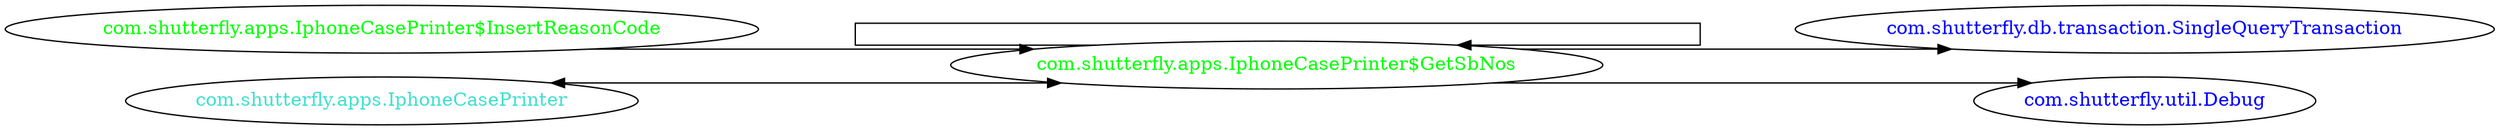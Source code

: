 digraph dependencyGraph {
 concentrate=true;
 ranksep="2.0";
 rankdir="LR"; 
 splines="ortho";
"com.shutterfly.apps.IphoneCasePrinter$GetSbNos" [fontcolor="red"];
"com.shutterfly.db.transaction.SingleQueryTransaction" [ fontcolor="blue" ];
"com.shutterfly.apps.IphoneCasePrinter$GetSbNos"->"com.shutterfly.db.transaction.SingleQueryTransaction";
"com.shutterfly.util.Debug" [ fontcolor="blue" ];
"com.shutterfly.apps.IphoneCasePrinter$GetSbNos"->"com.shutterfly.util.Debug";
"com.shutterfly.apps.IphoneCasePrinter$GetSbNos" [ fontcolor="green" ];
"com.shutterfly.apps.IphoneCasePrinter$GetSbNos"->"com.shutterfly.apps.IphoneCasePrinter$GetSbNos";
"com.shutterfly.apps.IphoneCasePrinter$InsertReasonCode" [ fontcolor="green" ];
"com.shutterfly.apps.IphoneCasePrinter$InsertReasonCode"->"com.shutterfly.apps.IphoneCasePrinter$GetSbNos";
"com.shutterfly.apps.IphoneCasePrinter" [ fontcolor="turquoise" ];
"com.shutterfly.apps.IphoneCasePrinter"->"com.shutterfly.apps.IphoneCasePrinter$GetSbNos" [dir=both];
}